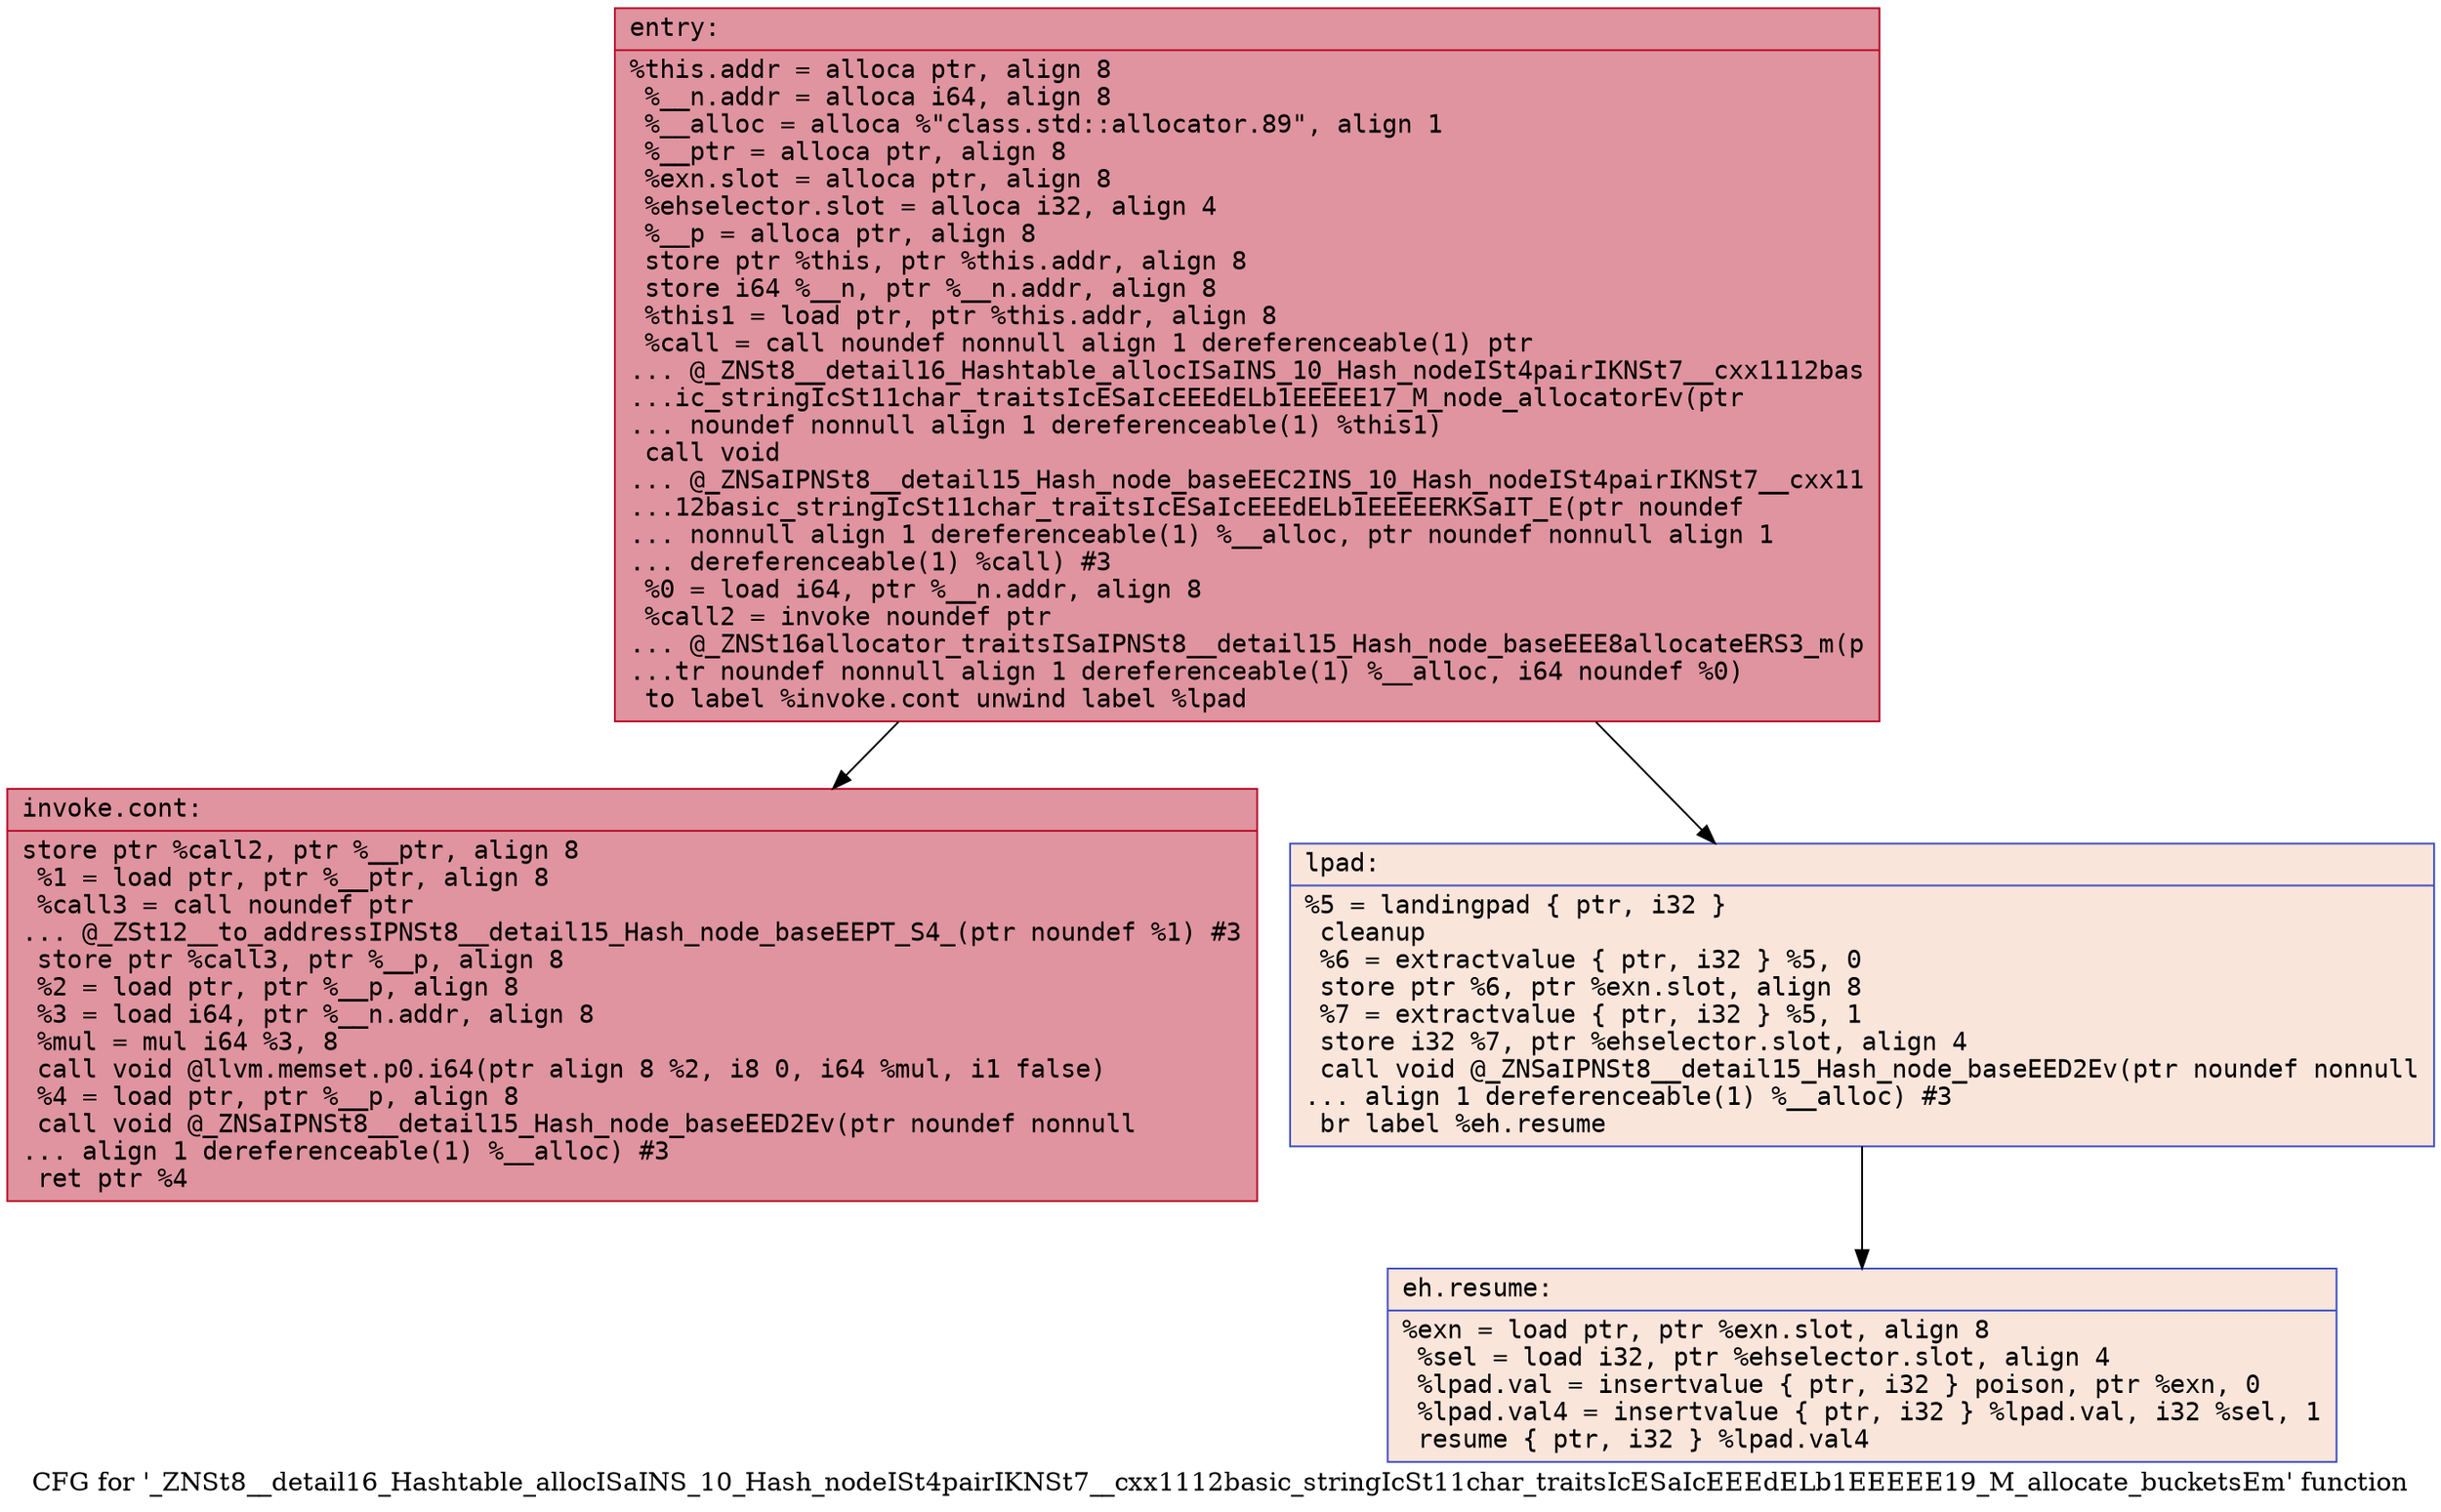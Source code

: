 digraph "CFG for '_ZNSt8__detail16_Hashtable_allocISaINS_10_Hash_nodeISt4pairIKNSt7__cxx1112basic_stringIcSt11char_traitsIcESaIcEEEdELb1EEEEE19_M_allocate_bucketsEm' function" {
	label="CFG for '_ZNSt8__detail16_Hashtable_allocISaINS_10_Hash_nodeISt4pairIKNSt7__cxx1112basic_stringIcSt11char_traitsIcESaIcEEEdELb1EEEEE19_M_allocate_bucketsEm' function";

	Node0x556bfe101eb0 [shape=record,color="#b70d28ff", style=filled, fillcolor="#b70d2870" fontname="Courier",label="{entry:\l|  %this.addr = alloca ptr, align 8\l  %__n.addr = alloca i64, align 8\l  %__alloc = alloca %\"class.std::allocator.89\", align 1\l  %__ptr = alloca ptr, align 8\l  %exn.slot = alloca ptr, align 8\l  %ehselector.slot = alloca i32, align 4\l  %__p = alloca ptr, align 8\l  store ptr %this, ptr %this.addr, align 8\l  store i64 %__n, ptr %__n.addr, align 8\l  %this1 = load ptr, ptr %this.addr, align 8\l  %call = call noundef nonnull align 1 dereferenceable(1) ptr\l... @_ZNSt8__detail16_Hashtable_allocISaINS_10_Hash_nodeISt4pairIKNSt7__cxx1112bas\l...ic_stringIcSt11char_traitsIcESaIcEEEdELb1EEEEE17_M_node_allocatorEv(ptr\l... noundef nonnull align 1 dereferenceable(1) %this1)\l  call void\l... @_ZNSaIPNSt8__detail15_Hash_node_baseEEC2INS_10_Hash_nodeISt4pairIKNSt7__cxx11\l...12basic_stringIcSt11char_traitsIcESaIcEEEdELb1EEEEERKSaIT_E(ptr noundef\l... nonnull align 1 dereferenceable(1) %__alloc, ptr noundef nonnull align 1\l... dereferenceable(1) %call) #3\l  %0 = load i64, ptr %__n.addr, align 8\l  %call2 = invoke noundef ptr\l... @_ZNSt16allocator_traitsISaIPNSt8__detail15_Hash_node_baseEEE8allocateERS3_m(p\l...tr noundef nonnull align 1 dereferenceable(1) %__alloc, i64 noundef %0)\l          to label %invoke.cont unwind label %lpad\l}"];
	Node0x556bfe101eb0 -> Node0x556bfe102710[tooltip="entry -> invoke.cont\nProbability 100.00%" ];
	Node0x556bfe101eb0 -> Node0x556bfe102930[tooltip="entry -> lpad\nProbability 0.00%" ];
	Node0x556bfe102710 [shape=record,color="#b70d28ff", style=filled, fillcolor="#b70d2870" fontname="Courier",label="{invoke.cont:\l|  store ptr %call2, ptr %__ptr, align 8\l  %1 = load ptr, ptr %__ptr, align 8\l  %call3 = call noundef ptr\l... @_ZSt12__to_addressIPNSt8__detail15_Hash_node_baseEEPT_S4_(ptr noundef %1) #3\l  store ptr %call3, ptr %__p, align 8\l  %2 = load ptr, ptr %__p, align 8\l  %3 = load i64, ptr %__n.addr, align 8\l  %mul = mul i64 %3, 8\l  call void @llvm.memset.p0.i64(ptr align 8 %2, i8 0, i64 %mul, i1 false)\l  %4 = load ptr, ptr %__p, align 8\l  call void @_ZNSaIPNSt8__detail15_Hash_node_baseEED2Ev(ptr noundef nonnull\l... align 1 dereferenceable(1) %__alloc) #3\l  ret ptr %4\l}"];
	Node0x556bfe102930 [shape=record,color="#3d50c3ff", style=filled, fillcolor="#f4c5ad70" fontname="Courier",label="{lpad:\l|  %5 = landingpad \{ ptr, i32 \}\l          cleanup\l  %6 = extractvalue \{ ptr, i32 \} %5, 0\l  store ptr %6, ptr %exn.slot, align 8\l  %7 = extractvalue \{ ptr, i32 \} %5, 1\l  store i32 %7, ptr %ehselector.slot, align 4\l  call void @_ZNSaIPNSt8__detail15_Hash_node_baseEED2Ev(ptr noundef nonnull\l... align 1 dereferenceable(1) %__alloc) #3\l  br label %eh.resume\l}"];
	Node0x556bfe102930 -> Node0x556bfe103800[tooltip="lpad -> eh.resume\nProbability 100.00%" ];
	Node0x556bfe103800 [shape=record,color="#3d50c3ff", style=filled, fillcolor="#f4c5ad70" fontname="Courier",label="{eh.resume:\l|  %exn = load ptr, ptr %exn.slot, align 8\l  %sel = load i32, ptr %ehselector.slot, align 4\l  %lpad.val = insertvalue \{ ptr, i32 \} poison, ptr %exn, 0\l  %lpad.val4 = insertvalue \{ ptr, i32 \} %lpad.val, i32 %sel, 1\l  resume \{ ptr, i32 \} %lpad.val4\l}"];
}
